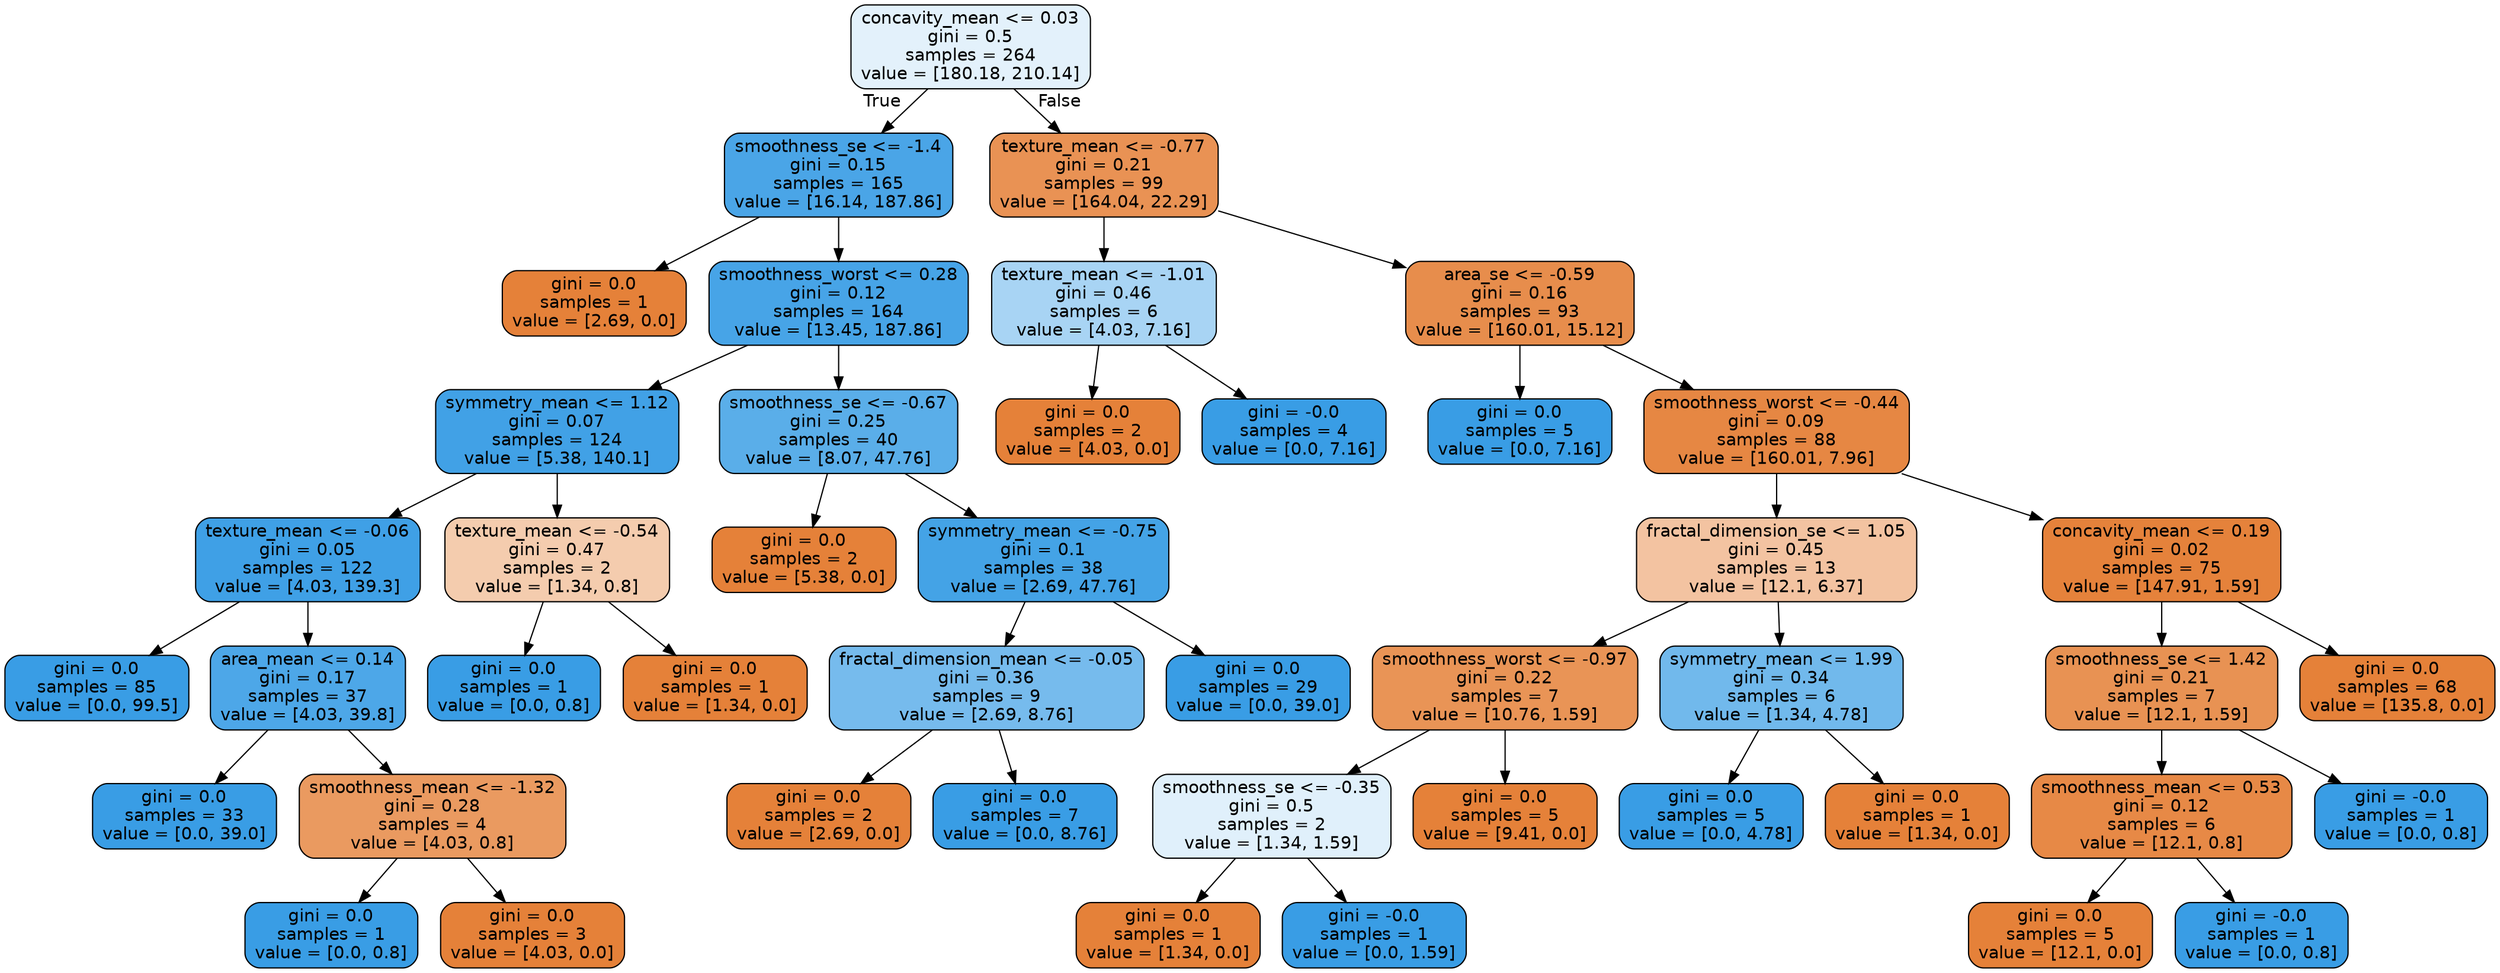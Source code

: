 digraph Tree {
node [shape=box, style="filled, rounded", color="black", fontname=helvetica] ;
edge [fontname=helvetica] ;
0 [label="concavity_mean <= 0.03\ngini = 0.5\nsamples = 264\nvalue = [180.18, 210.14]", fillcolor="#e3f1fb"] ;
1 [label="smoothness_se <= -1.4\ngini = 0.15\nsamples = 165\nvalue = [16.14, 187.86]", fillcolor="#4aa5e7"] ;
0 -> 1 [labeldistance=2.5, labelangle=45, headlabel="True"] ;
2 [label="gini = 0.0\nsamples = 1\nvalue = [2.69, 0.0]", fillcolor="#e58139"] ;
1 -> 2 ;
3 [label="smoothness_worst <= 0.28\ngini = 0.12\nsamples = 164\nvalue = [13.45, 187.86]", fillcolor="#47a4e7"] ;
1 -> 3 ;
4 [label="symmetry_mean <= 1.12\ngini = 0.07\nsamples = 124\nvalue = [5.38, 140.1]", fillcolor="#41a1e6"] ;
3 -> 4 ;
5 [label="texture_mean <= -0.06\ngini = 0.05\nsamples = 122\nvalue = [4.03, 139.3]", fillcolor="#3fa0e6"] ;
4 -> 5 ;
6 [label="gini = 0.0\nsamples = 85\nvalue = [0.0, 99.5]", fillcolor="#399de5"] ;
5 -> 6 ;
7 [label="area_mean <= 0.14\ngini = 0.17\nsamples = 37\nvalue = [4.03, 39.8]", fillcolor="#4da7e8"] ;
5 -> 7 ;
8 [label="gini = 0.0\nsamples = 33\nvalue = [0.0, 39.0]", fillcolor="#399de5"] ;
7 -> 8 ;
9 [label="smoothness_mean <= -1.32\ngini = 0.28\nsamples = 4\nvalue = [4.03, 0.8]", fillcolor="#ea9a60"] ;
7 -> 9 ;
10 [label="gini = 0.0\nsamples = 1\nvalue = [0.0, 0.8]", fillcolor="#399de5"] ;
9 -> 10 ;
11 [label="gini = 0.0\nsamples = 3\nvalue = [4.03, 0.0]", fillcolor="#e58139"] ;
9 -> 11 ;
12 [label="texture_mean <= -0.54\ngini = 0.47\nsamples = 2\nvalue = [1.34, 0.8]", fillcolor="#f4ccae"] ;
4 -> 12 ;
13 [label="gini = 0.0\nsamples = 1\nvalue = [0.0, 0.8]", fillcolor="#399de5"] ;
12 -> 13 ;
14 [label="gini = 0.0\nsamples = 1\nvalue = [1.34, 0.0]", fillcolor="#e58139"] ;
12 -> 14 ;
15 [label="smoothness_se <= -0.67\ngini = 0.25\nsamples = 40\nvalue = [8.07, 47.76]", fillcolor="#5aaee9"] ;
3 -> 15 ;
16 [label="gini = 0.0\nsamples = 2\nvalue = [5.38, 0.0]", fillcolor="#e58139"] ;
15 -> 16 ;
17 [label="symmetry_mean <= -0.75\ngini = 0.1\nsamples = 38\nvalue = [2.69, 47.76]", fillcolor="#44a3e6"] ;
15 -> 17 ;
18 [label="fractal_dimension_mean <= -0.05\ngini = 0.36\nsamples = 9\nvalue = [2.69, 8.76]", fillcolor="#76bbed"] ;
17 -> 18 ;
19 [label="gini = 0.0\nsamples = 2\nvalue = [2.69, 0.0]", fillcolor="#e58139"] ;
18 -> 19 ;
20 [label="gini = 0.0\nsamples = 7\nvalue = [0.0, 8.76]", fillcolor="#399de5"] ;
18 -> 20 ;
21 [label="gini = 0.0\nsamples = 29\nvalue = [0.0, 39.0]", fillcolor="#399de5"] ;
17 -> 21 ;
22 [label="texture_mean <= -0.77\ngini = 0.21\nsamples = 99\nvalue = [164.04, 22.29]", fillcolor="#e99254"] ;
0 -> 22 [labeldistance=2.5, labelangle=-45, headlabel="False"] ;
23 [label="texture_mean <= -1.01\ngini = 0.46\nsamples = 6\nvalue = [4.03, 7.16]", fillcolor="#a8d4f4"] ;
22 -> 23 ;
24 [label="gini = 0.0\nsamples = 2\nvalue = [4.03, 0.0]", fillcolor="#e58139"] ;
23 -> 24 ;
25 [label="gini = -0.0\nsamples = 4\nvalue = [0.0, 7.16]", fillcolor="#399de5"] ;
23 -> 25 ;
26 [label="area_se <= -0.59\ngini = 0.16\nsamples = 93\nvalue = [160.01, 15.12]", fillcolor="#e78d4c"] ;
22 -> 26 ;
27 [label="gini = 0.0\nsamples = 5\nvalue = [0.0, 7.16]", fillcolor="#399de5"] ;
26 -> 27 ;
28 [label="smoothness_worst <= -0.44\ngini = 0.09\nsamples = 88\nvalue = [160.01, 7.96]", fillcolor="#e68743"] ;
26 -> 28 ;
29 [label="fractal_dimension_se <= 1.05\ngini = 0.45\nsamples = 13\nvalue = [12.1, 6.37]", fillcolor="#f3c3a1"] ;
28 -> 29 ;
30 [label="smoothness_worst <= -0.97\ngini = 0.22\nsamples = 7\nvalue = [10.76, 1.59]", fillcolor="#e99456"] ;
29 -> 30 ;
31 [label="smoothness_se <= -0.35\ngini = 0.5\nsamples = 2\nvalue = [1.34, 1.59]", fillcolor="#e0f0fb"] ;
30 -> 31 ;
32 [label="gini = 0.0\nsamples = 1\nvalue = [1.34, 0.0]", fillcolor="#e58139"] ;
31 -> 32 ;
33 [label="gini = -0.0\nsamples = 1\nvalue = [0.0, 1.59]", fillcolor="#399de5"] ;
31 -> 33 ;
34 [label="gini = 0.0\nsamples = 5\nvalue = [9.41, 0.0]", fillcolor="#e58139"] ;
30 -> 34 ;
35 [label="symmetry_mean <= 1.99\ngini = 0.34\nsamples = 6\nvalue = [1.34, 4.78]", fillcolor="#71b9ec"] ;
29 -> 35 ;
36 [label="gini = 0.0\nsamples = 5\nvalue = [0.0, 4.78]", fillcolor="#399de5"] ;
35 -> 36 ;
37 [label="gini = 0.0\nsamples = 1\nvalue = [1.34, 0.0]", fillcolor="#e58139"] ;
35 -> 37 ;
38 [label="concavity_mean <= 0.19\ngini = 0.02\nsamples = 75\nvalue = [147.91, 1.59]", fillcolor="#e5823b"] ;
28 -> 38 ;
39 [label="smoothness_se <= 1.42\ngini = 0.21\nsamples = 7\nvalue = [12.1, 1.59]", fillcolor="#e89253"] ;
38 -> 39 ;
40 [label="smoothness_mean <= 0.53\ngini = 0.12\nsamples = 6\nvalue = [12.1, 0.8]", fillcolor="#e78946"] ;
39 -> 40 ;
41 [label="gini = 0.0\nsamples = 5\nvalue = [12.1, 0.0]", fillcolor="#e58139"] ;
40 -> 41 ;
42 [label="gini = -0.0\nsamples = 1\nvalue = [0.0, 0.8]", fillcolor="#399de5"] ;
40 -> 42 ;
43 [label="gini = -0.0\nsamples = 1\nvalue = [0.0, 0.8]", fillcolor="#399de5"] ;
39 -> 43 ;
44 [label="gini = 0.0\nsamples = 68\nvalue = [135.8, 0.0]", fillcolor="#e58139"] ;
38 -> 44 ;
}